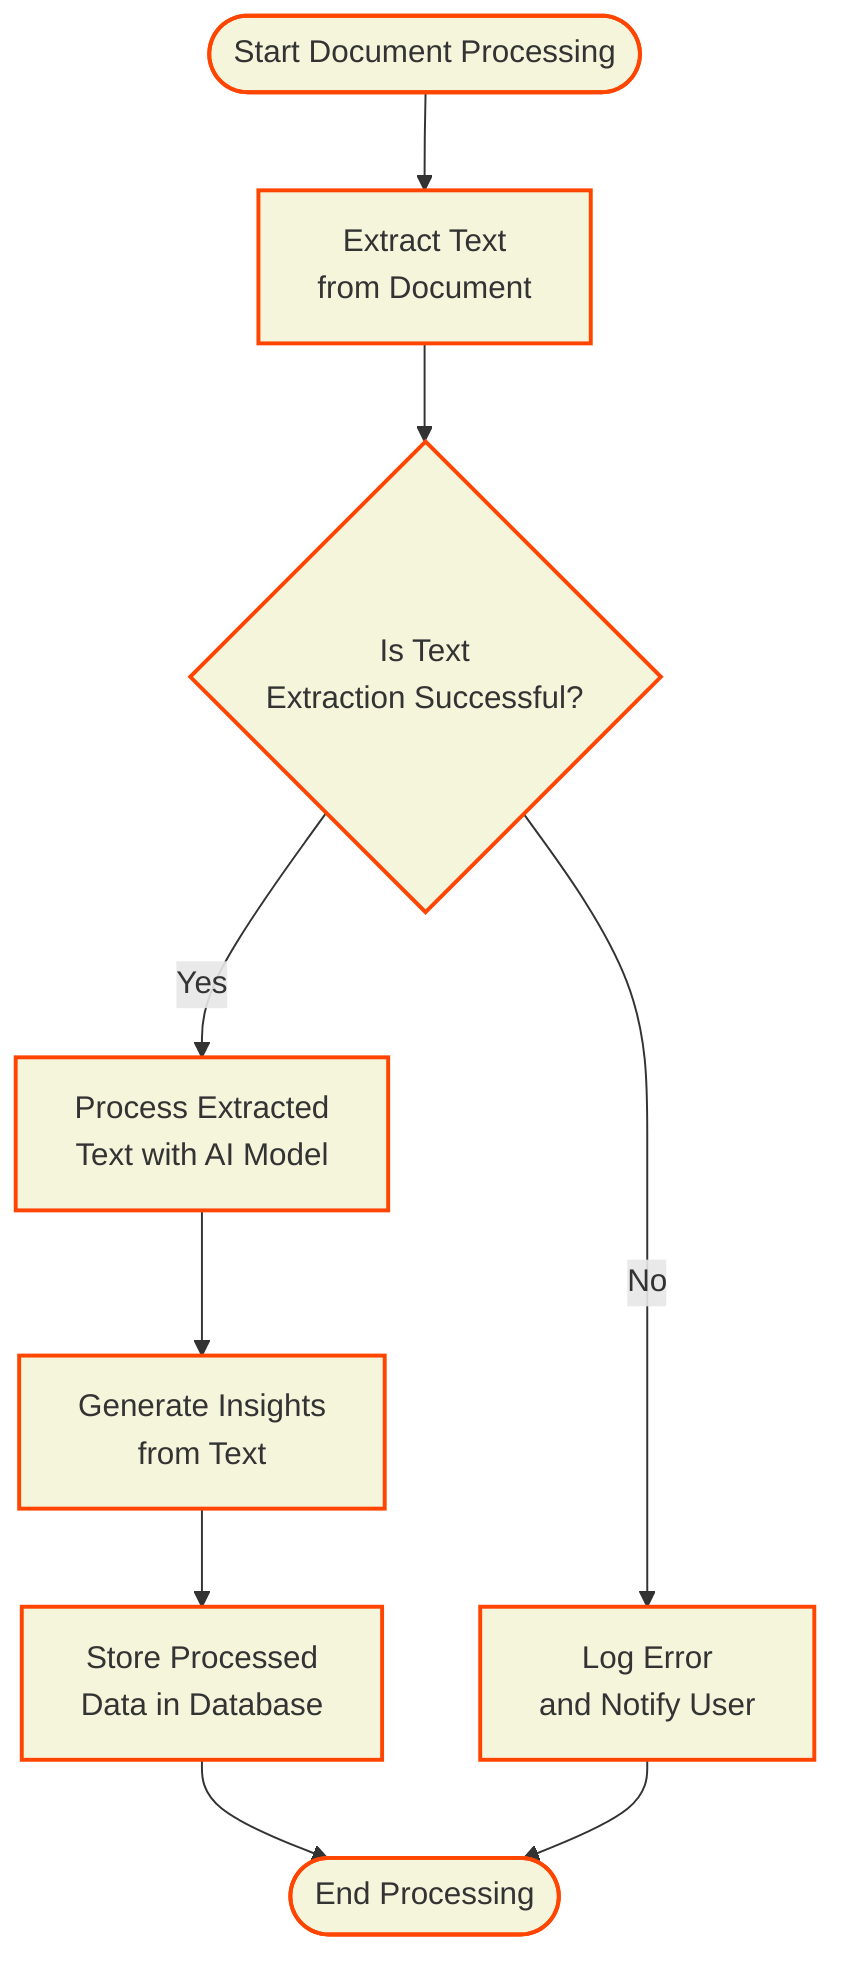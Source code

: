 flowchart TD
    A([Start Document Processing]):::box --> B[Extract Text\nfrom Document]:::box
    B --> C{Is Text\nExtraction Successful?}:::box
    C -- Yes --> D[Process Extracted\nText with AI Model]:::box
    C -- No --> E[Log Error\nand Notify User]:::box
    D --> F[Generate Insights\nfrom Text]:::box
    F --> G[Store Processed\nData in Database]:::box
    G --> H([End Processing]):::box
    E --> H

    classDef box fill:#87CEEB, stroke:#FF4500, stroke-width:2px;
    classDef background fill:#F5F5DC;
    class A,B,C,D,E,F,G,H background;